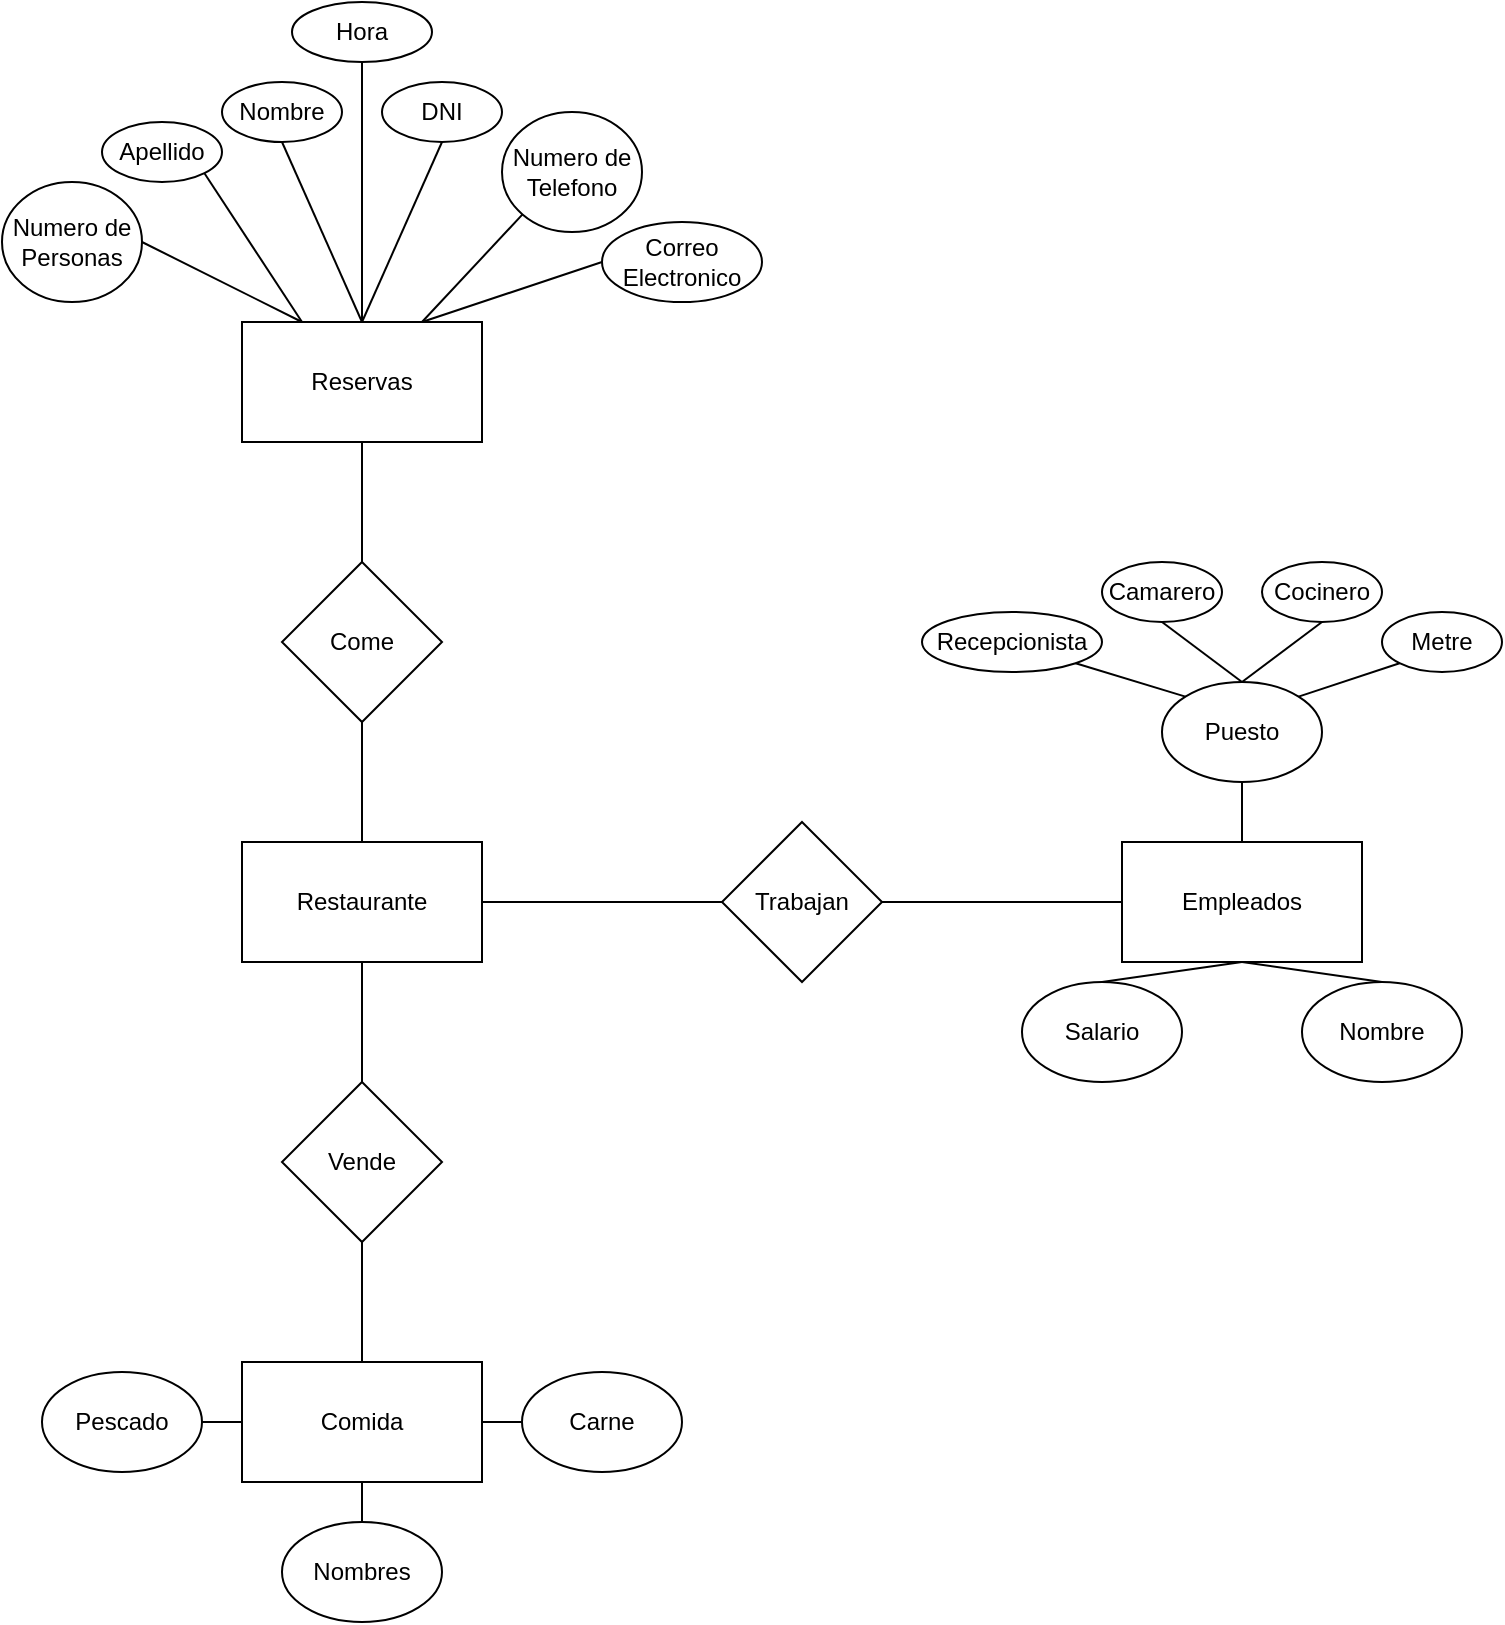 <mxfile version="22.1.21" type="google">
  <diagram name="Página-1" id="urGxJ305jiMk8CuC3QDb">
    <mxGraphModel grid="1" page="1" gridSize="10" guides="1" tooltips="1" connect="1" arrows="1" fold="1" pageScale="1" pageWidth="827" pageHeight="1169" math="0" shadow="0">
      <root>
        <mxCell id="0" />
        <mxCell id="1" parent="0" />
        <mxCell id="D8Nsdqt08Oqrvitqr5ih-1" value="Empleados" style="rounded=0;whiteSpace=wrap;html=1;" vertex="1" parent="1">
          <mxGeometry x="610" y="-440" width="120" height="60" as="geometry" />
        </mxCell>
        <mxCell id="D8Nsdqt08Oqrvitqr5ih-2" value="Reservas" style="rounded=0;whiteSpace=wrap;html=1;" vertex="1" parent="1">
          <mxGeometry x="170" y="-700" width="120" height="60" as="geometry" />
        </mxCell>
        <mxCell id="EQmgPOtzV4q--lYFnlzx-1" value="Trabajan" style="rhombus;whiteSpace=wrap;html=1;" vertex="1" parent="1">
          <mxGeometry x="410" y="-450" width="80" height="80" as="geometry" />
        </mxCell>
        <mxCell id="EQmgPOtzV4q--lYFnlzx-2" value="Restaurante" style="rounded=0;whiteSpace=wrap;html=1;" vertex="1" parent="1">
          <mxGeometry x="170" y="-440" width="120" height="60" as="geometry" />
        </mxCell>
        <mxCell id="EQmgPOtzV4q--lYFnlzx-3" value="Come" style="rhombus;whiteSpace=wrap;html=1;" vertex="1" parent="1">
          <mxGeometry x="190" y="-580" width="80" height="80" as="geometry" />
        </mxCell>
        <mxCell id="EQmgPOtzV4q--lYFnlzx-4" value="" style="endArrow=none;html=1;rounded=0;exitX=0.5;exitY=0;exitDx=0;exitDy=0;entryX=0.5;entryY=1;entryDx=0;entryDy=0;" edge="1" parent="1" source="EQmgPOtzV4q--lYFnlzx-3" target="D8Nsdqt08Oqrvitqr5ih-2">
          <mxGeometry width="50" height="50" relative="1" as="geometry">
            <mxPoint x="330" y="-570" as="sourcePoint" />
            <mxPoint x="380" y="-620" as="targetPoint" />
          </mxGeometry>
        </mxCell>
        <mxCell id="EQmgPOtzV4q--lYFnlzx-5" value="" style="endArrow=none;html=1;rounded=0;exitX=0.5;exitY=0;exitDx=0;exitDy=0;entryX=0.5;entryY=1;entryDx=0;entryDy=0;" edge="1" parent="1" source="EQmgPOtzV4q--lYFnlzx-2" target="EQmgPOtzV4q--lYFnlzx-3">
          <mxGeometry width="50" height="50" relative="1" as="geometry">
            <mxPoint x="330" y="-570" as="sourcePoint" />
            <mxPoint x="380" y="-620" as="targetPoint" />
          </mxGeometry>
        </mxCell>
        <mxCell id="EQmgPOtzV4q--lYFnlzx-6" value="" style="endArrow=none;html=1;rounded=0;exitX=1;exitY=0.5;exitDx=0;exitDy=0;" edge="1" parent="1" source="EQmgPOtzV4q--lYFnlzx-2" target="EQmgPOtzV4q--lYFnlzx-1">
          <mxGeometry width="50" height="50" relative="1" as="geometry">
            <mxPoint x="330" y="-570" as="sourcePoint" />
            <mxPoint x="380" y="-620" as="targetPoint" />
          </mxGeometry>
        </mxCell>
        <mxCell id="EQmgPOtzV4q--lYFnlzx-7" value="" style="endArrow=none;html=1;rounded=0;exitX=1;exitY=0.5;exitDx=0;exitDy=0;" edge="1" parent="1" source="EQmgPOtzV4q--lYFnlzx-1" target="D8Nsdqt08Oqrvitqr5ih-1">
          <mxGeometry width="50" height="50" relative="1" as="geometry">
            <mxPoint x="330" y="-570" as="sourcePoint" />
            <mxPoint x="380" y="-620" as="targetPoint" />
          </mxGeometry>
        </mxCell>
        <mxCell id="EQmgPOtzV4q--lYFnlzx-8" value="Vende" style="rhombus;whiteSpace=wrap;html=1;" vertex="1" parent="1">
          <mxGeometry x="190" y="-320" width="80" height="80" as="geometry" />
        </mxCell>
        <mxCell id="EQmgPOtzV4q--lYFnlzx-9" value="" style="endArrow=none;html=1;rounded=0;exitX=0.5;exitY=0;exitDx=0;exitDy=0;entryX=0.5;entryY=1;entryDx=0;entryDy=0;" edge="1" parent="1" source="EQmgPOtzV4q--lYFnlzx-8" target="EQmgPOtzV4q--lYFnlzx-2">
          <mxGeometry width="50" height="50" relative="1" as="geometry">
            <mxPoint x="340" y="-310" as="sourcePoint" />
            <mxPoint x="390" y="-360" as="targetPoint" />
          </mxGeometry>
        </mxCell>
        <mxCell id="EQmgPOtzV4q--lYFnlzx-10" value="Comida" style="rounded=0;whiteSpace=wrap;html=1;" vertex="1" parent="1">
          <mxGeometry x="170" y="-180" width="120" height="60" as="geometry" />
        </mxCell>
        <mxCell id="EQmgPOtzV4q--lYFnlzx-11" value="" style="endArrow=none;html=1;rounded=0;exitX=0.5;exitY=0;exitDx=0;exitDy=0;entryX=0.5;entryY=1;entryDx=0;entryDy=0;" edge="1" parent="1" source="EQmgPOtzV4q--lYFnlzx-10" target="EQmgPOtzV4q--lYFnlzx-8">
          <mxGeometry width="50" height="50" relative="1" as="geometry">
            <mxPoint x="340" y="-190" as="sourcePoint" />
            <mxPoint x="390" y="-240" as="targetPoint" />
          </mxGeometry>
        </mxCell>
        <mxCell id="EQmgPOtzV4q--lYFnlzx-14" value="Nombres" style="ellipse;whiteSpace=wrap;html=1;" vertex="1" parent="1">
          <mxGeometry x="190" y="-100" width="80" height="50" as="geometry" />
        </mxCell>
        <mxCell id="EQmgPOtzV4q--lYFnlzx-16" value="Carne" style="ellipse;whiteSpace=wrap;html=1;" vertex="1" parent="1">
          <mxGeometry x="310" y="-175" width="80" height="50" as="geometry" />
        </mxCell>
        <mxCell id="EQmgPOtzV4q--lYFnlzx-17" value="Pescado" style="ellipse;whiteSpace=wrap;html=1;" vertex="1" parent="1">
          <mxGeometry x="70" y="-175" width="80" height="50" as="geometry" />
        </mxCell>
        <mxCell id="EQmgPOtzV4q--lYFnlzx-18" value="" style="endArrow=none;html=1;rounded=0;exitX=0.5;exitY=0;exitDx=0;exitDy=0;entryX=0.5;entryY=1;entryDx=0;entryDy=0;" edge="1" parent="1" source="EQmgPOtzV4q--lYFnlzx-14" target="EQmgPOtzV4q--lYFnlzx-10">
          <mxGeometry width="50" height="50" relative="1" as="geometry">
            <mxPoint x="350" y="-50" as="sourcePoint" />
            <mxPoint x="400" y="-100" as="targetPoint" />
          </mxGeometry>
        </mxCell>
        <mxCell id="EQmgPOtzV4q--lYFnlzx-19" value="" style="endArrow=none;html=1;rounded=0;exitX=1;exitY=0.5;exitDx=0;exitDy=0;entryX=0;entryY=0.5;entryDx=0;entryDy=0;" edge="1" parent="1" source="EQmgPOtzV4q--lYFnlzx-10" target="EQmgPOtzV4q--lYFnlzx-16">
          <mxGeometry width="50" height="50" relative="1" as="geometry">
            <mxPoint x="350" y="-50" as="sourcePoint" />
            <mxPoint x="400" y="-100" as="targetPoint" />
          </mxGeometry>
        </mxCell>
        <mxCell id="EQmgPOtzV4q--lYFnlzx-20" value="" style="endArrow=none;html=1;rounded=0;exitX=1;exitY=0.5;exitDx=0;exitDy=0;" edge="1" parent="1" source="EQmgPOtzV4q--lYFnlzx-17" target="EQmgPOtzV4q--lYFnlzx-10">
          <mxGeometry width="50" height="50" relative="1" as="geometry">
            <mxPoint x="350" y="-50" as="sourcePoint" />
            <mxPoint x="400" y="-100" as="targetPoint" />
          </mxGeometry>
        </mxCell>
        <mxCell id="EQmgPOtzV4q--lYFnlzx-21" value="Salario" style="ellipse;whiteSpace=wrap;html=1;" vertex="1" parent="1">
          <mxGeometry x="560" y="-370" width="80" height="50" as="geometry" />
        </mxCell>
        <mxCell id="EQmgPOtzV4q--lYFnlzx-22" value="Nombre" style="ellipse;whiteSpace=wrap;html=1;" vertex="1" parent="1">
          <mxGeometry x="700" y="-370" width="80" height="50" as="geometry" />
        </mxCell>
        <mxCell id="EQmgPOtzV4q--lYFnlzx-23" value="Puesto" style="ellipse;whiteSpace=wrap;html=1;" vertex="1" parent="1">
          <mxGeometry x="630" y="-520" width="80" height="50" as="geometry" />
        </mxCell>
        <mxCell id="EQmgPOtzV4q--lYFnlzx-24" value="" style="endArrow=none;html=1;rounded=0;exitX=0.5;exitY=0;exitDx=0;exitDy=0;entryX=0.5;entryY=1;entryDx=0;entryDy=0;" edge="1" parent="1" source="EQmgPOtzV4q--lYFnlzx-21" target="D8Nsdqt08Oqrvitqr5ih-1">
          <mxGeometry width="50" height="50" relative="1" as="geometry">
            <mxPoint x="330" y="-370" as="sourcePoint" />
            <mxPoint x="380" y="-420" as="targetPoint" />
          </mxGeometry>
        </mxCell>
        <mxCell id="EQmgPOtzV4q--lYFnlzx-25" value="" style="endArrow=none;html=1;rounded=0;entryX=0.5;entryY=0;entryDx=0;entryDy=0;exitX=0.5;exitY=1;exitDx=0;exitDy=0;" edge="1" parent="1" source="D8Nsdqt08Oqrvitqr5ih-1" target="EQmgPOtzV4q--lYFnlzx-22">
          <mxGeometry width="50" height="50" relative="1" as="geometry">
            <mxPoint x="330" y="-370" as="sourcePoint" />
            <mxPoint x="380" y="-420" as="targetPoint" />
          </mxGeometry>
        </mxCell>
        <mxCell id="EQmgPOtzV4q--lYFnlzx-26" value="" style="endArrow=none;html=1;rounded=0;exitX=0.5;exitY=0;exitDx=0;exitDy=0;entryX=0.5;entryY=1;entryDx=0;entryDy=0;" edge="1" parent="1" source="D8Nsdqt08Oqrvitqr5ih-1" target="EQmgPOtzV4q--lYFnlzx-23">
          <mxGeometry width="50" height="50" relative="1" as="geometry">
            <mxPoint x="330" y="-490" as="sourcePoint" />
            <mxPoint x="380" y="-540" as="targetPoint" />
          </mxGeometry>
        </mxCell>
        <mxCell id="EQmgPOtzV4q--lYFnlzx-27" value="Recepcionista" style="ellipse;whiteSpace=wrap;html=1;" vertex="1" parent="1">
          <mxGeometry x="510" y="-555" width="90" height="30" as="geometry" />
        </mxCell>
        <mxCell id="EQmgPOtzV4q--lYFnlzx-28" value="Camarero" style="ellipse;whiteSpace=wrap;html=1;" vertex="1" parent="1">
          <mxGeometry x="600" y="-580" width="60" height="30" as="geometry" />
        </mxCell>
        <mxCell id="EQmgPOtzV4q--lYFnlzx-29" value="Cocinero" style="ellipse;whiteSpace=wrap;html=1;" vertex="1" parent="1">
          <mxGeometry x="680" y="-580" width="60" height="30" as="geometry" />
        </mxCell>
        <mxCell id="EQmgPOtzV4q--lYFnlzx-30" value="Metre" style="ellipse;whiteSpace=wrap;html=1;" vertex="1" parent="1">
          <mxGeometry x="740" y="-555" width="60" height="30" as="geometry" />
        </mxCell>
        <mxCell id="EQmgPOtzV4q--lYFnlzx-31" value="" style="endArrow=none;html=1;rounded=0;entryX=0;entryY=0;entryDx=0;entryDy=0;exitX=1;exitY=1;exitDx=0;exitDy=0;" edge="1" parent="1" source="EQmgPOtzV4q--lYFnlzx-27" target="EQmgPOtzV4q--lYFnlzx-23">
          <mxGeometry width="50" height="50" relative="1" as="geometry">
            <mxPoint x="330" y="-490" as="sourcePoint" />
            <mxPoint x="380" y="-540" as="targetPoint" />
          </mxGeometry>
        </mxCell>
        <mxCell id="EQmgPOtzV4q--lYFnlzx-32" value="" style="endArrow=none;html=1;rounded=0;exitX=0.5;exitY=0;exitDx=0;exitDy=0;entryX=0.5;entryY=1;entryDx=0;entryDy=0;" edge="1" parent="1" source="EQmgPOtzV4q--lYFnlzx-23" target="EQmgPOtzV4q--lYFnlzx-28">
          <mxGeometry width="50" height="50" relative="1" as="geometry">
            <mxPoint x="330" y="-490" as="sourcePoint" />
            <mxPoint x="380" y="-540" as="targetPoint" />
          </mxGeometry>
        </mxCell>
        <mxCell id="EQmgPOtzV4q--lYFnlzx-33" value="" style="endArrow=none;html=1;rounded=0;exitX=1;exitY=0;exitDx=0;exitDy=0;entryX=0;entryY=1;entryDx=0;entryDy=0;" edge="1" parent="1" source="EQmgPOtzV4q--lYFnlzx-23" target="EQmgPOtzV4q--lYFnlzx-30">
          <mxGeometry width="50" height="50" relative="1" as="geometry">
            <mxPoint x="330" y="-490" as="sourcePoint" />
            <mxPoint x="380" y="-540" as="targetPoint" />
          </mxGeometry>
        </mxCell>
        <mxCell id="EQmgPOtzV4q--lYFnlzx-34" value="" style="endArrow=none;html=1;rounded=0;exitX=0.5;exitY=0;exitDx=0;exitDy=0;entryX=0.5;entryY=1;entryDx=0;entryDy=0;" edge="1" parent="1" source="EQmgPOtzV4q--lYFnlzx-23" target="EQmgPOtzV4q--lYFnlzx-29">
          <mxGeometry width="50" height="50" relative="1" as="geometry">
            <mxPoint x="330" y="-490" as="sourcePoint" />
            <mxPoint x="380" y="-540" as="targetPoint" />
          </mxGeometry>
        </mxCell>
        <mxCell id="EQmgPOtzV4q--lYFnlzx-35" value="DNI" style="ellipse;whiteSpace=wrap;html=1;" vertex="1" parent="1">
          <mxGeometry x="240" y="-820" width="60" height="30" as="geometry" />
        </mxCell>
        <mxCell id="EQmgPOtzV4q--lYFnlzx-36" value="Nombre" style="ellipse;whiteSpace=wrap;html=1;" vertex="1" parent="1">
          <mxGeometry x="160" y="-820" width="60" height="30" as="geometry" />
        </mxCell>
        <mxCell id="EQmgPOtzV4q--lYFnlzx-37" value="Apellido" style="ellipse;whiteSpace=wrap;html=1;" vertex="1" parent="1">
          <mxGeometry x="100" y="-800" width="60" height="30" as="geometry" />
        </mxCell>
        <mxCell id="EQmgPOtzV4q--lYFnlzx-38" value="Correo Electronico" style="ellipse;whiteSpace=wrap;html=1;" vertex="1" parent="1">
          <mxGeometry x="350" y="-750" width="80" height="40" as="geometry" />
        </mxCell>
        <mxCell id="EQmgPOtzV4q--lYFnlzx-39" value="Numero de Personas" style="ellipse;whiteSpace=wrap;html=1;" vertex="1" parent="1">
          <mxGeometry x="50" y="-770" width="70" height="60" as="geometry" />
        </mxCell>
        <mxCell id="EQmgPOtzV4q--lYFnlzx-40" value="Numero de Telefono" style="ellipse;whiteSpace=wrap;html=1;" vertex="1" parent="1">
          <mxGeometry x="300" y="-805" width="70" height="60" as="geometry" />
        </mxCell>
        <mxCell id="EQmgPOtzV4q--lYFnlzx-41" value="" style="endArrow=none;html=1;rounded=0;exitX=0.25;exitY=0;exitDx=0;exitDy=0;entryX=1;entryY=0.5;entryDx=0;entryDy=0;" edge="1" parent="1" source="D8Nsdqt08Oqrvitqr5ih-2" target="EQmgPOtzV4q--lYFnlzx-39">
          <mxGeometry width="50" height="50" relative="1" as="geometry">
            <mxPoint x="330" y="-730" as="sourcePoint" />
            <mxPoint x="380" y="-780" as="targetPoint" />
          </mxGeometry>
        </mxCell>
        <mxCell id="EQmgPOtzV4q--lYFnlzx-42" value="" style="endArrow=none;html=1;rounded=0;exitX=0.25;exitY=0;exitDx=0;exitDy=0;entryX=1;entryY=1;entryDx=0;entryDy=0;" edge="1" parent="1" source="D8Nsdqt08Oqrvitqr5ih-2" target="EQmgPOtzV4q--lYFnlzx-37">
          <mxGeometry width="50" height="50" relative="1" as="geometry">
            <mxPoint x="330" y="-730" as="sourcePoint" />
            <mxPoint x="380" y="-780" as="targetPoint" />
          </mxGeometry>
        </mxCell>
        <mxCell id="EQmgPOtzV4q--lYFnlzx-43" value="" style="endArrow=none;html=1;rounded=0;exitX=0.75;exitY=0;exitDx=0;exitDy=0;entryX=0;entryY=0.5;entryDx=0;entryDy=0;" edge="1" parent="1" source="D8Nsdqt08Oqrvitqr5ih-2" target="EQmgPOtzV4q--lYFnlzx-38">
          <mxGeometry width="50" height="50" relative="1" as="geometry">
            <mxPoint x="330" y="-730" as="sourcePoint" />
            <mxPoint x="380" y="-780" as="targetPoint" />
          </mxGeometry>
        </mxCell>
        <mxCell id="EQmgPOtzV4q--lYFnlzx-44" value="" style="endArrow=none;html=1;rounded=0;exitX=0.75;exitY=0;exitDx=0;exitDy=0;entryX=0;entryY=1;entryDx=0;entryDy=0;" edge="1" parent="1" source="D8Nsdqt08Oqrvitqr5ih-2" target="EQmgPOtzV4q--lYFnlzx-40">
          <mxGeometry width="50" height="50" relative="1" as="geometry">
            <mxPoint x="330" y="-730" as="sourcePoint" />
            <mxPoint x="380" y="-780" as="targetPoint" />
          </mxGeometry>
        </mxCell>
        <mxCell id="EQmgPOtzV4q--lYFnlzx-45" value="" style="endArrow=none;html=1;rounded=0;exitX=0.5;exitY=0;exitDx=0;exitDy=0;entryX=0.5;entryY=1;entryDx=0;entryDy=0;" edge="1" parent="1" source="D8Nsdqt08Oqrvitqr5ih-2" target="EQmgPOtzV4q--lYFnlzx-36">
          <mxGeometry width="50" height="50" relative="1" as="geometry">
            <mxPoint x="330" y="-730" as="sourcePoint" />
            <mxPoint x="380" y="-780" as="targetPoint" />
          </mxGeometry>
        </mxCell>
        <mxCell id="EQmgPOtzV4q--lYFnlzx-46" value="" style="endArrow=none;html=1;rounded=0;entryX=0.5;entryY=1;entryDx=0;entryDy=0;exitX=0.5;exitY=0;exitDx=0;exitDy=0;" edge="1" parent="1" source="D8Nsdqt08Oqrvitqr5ih-2" target="EQmgPOtzV4q--lYFnlzx-35">
          <mxGeometry width="50" height="50" relative="1" as="geometry">
            <mxPoint x="330" y="-730" as="sourcePoint" />
            <mxPoint x="380" y="-780" as="targetPoint" />
          </mxGeometry>
        </mxCell>
        <mxCell id="EQmgPOtzV4q--lYFnlzx-47" value="Hora" style="ellipse;whiteSpace=wrap;html=1;" vertex="1" parent="1">
          <mxGeometry x="195" y="-860" width="70" height="30" as="geometry" />
        </mxCell>
        <mxCell id="EQmgPOtzV4q--lYFnlzx-48" value="" style="endArrow=none;html=1;rounded=0;exitX=0.5;exitY=0;exitDx=0;exitDy=0;entryX=0.5;entryY=1;entryDx=0;entryDy=0;" edge="1" parent="1" source="D8Nsdqt08Oqrvitqr5ih-2" target="EQmgPOtzV4q--lYFnlzx-47">
          <mxGeometry width="50" height="50" relative="1" as="geometry">
            <mxPoint x="330" y="-610" as="sourcePoint" />
            <mxPoint x="380" y="-660" as="targetPoint" />
          </mxGeometry>
        </mxCell>
      </root>
    </mxGraphModel>
  </diagram>
</mxfile>
